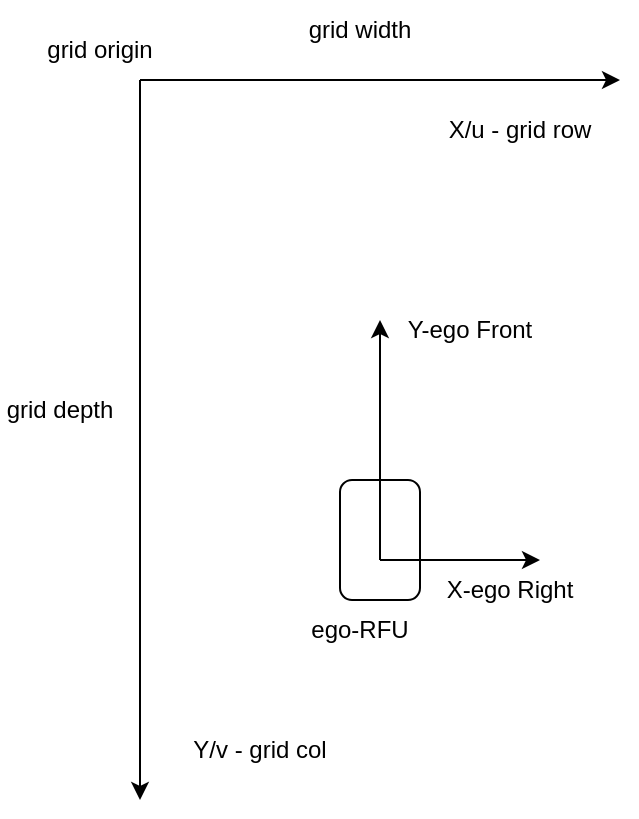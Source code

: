 <mxfile version="20.0.4" type="github">
  <diagram id="tTY7RA5evHDb74brkY2n" name="Page-1">
    <mxGraphModel dx="1361" dy="807" grid="1" gridSize="10" guides="1" tooltips="1" connect="1" arrows="1" fold="1" page="1" pageScale="1" pageWidth="850" pageHeight="1100" math="0" shadow="0">
      <root>
        <mxCell id="0" />
        <mxCell id="1" parent="0" />
        <mxCell id="ZSRKVWxi7g-PEF5PDKE1-8" value="" style="rounded=1;whiteSpace=wrap;html=1;" vertex="1" parent="1">
          <mxGeometry x="380" y="400" width="40" height="60" as="geometry" />
        </mxCell>
        <mxCell id="ZSRKVWxi7g-PEF5PDKE1-1" value="" style="endArrow=classic;html=1;rounded=0;" edge="1" parent="1">
          <mxGeometry width="50" height="50" relative="1" as="geometry">
            <mxPoint x="400" y="440" as="sourcePoint" />
            <mxPoint x="480" y="440" as="targetPoint" />
          </mxGeometry>
        </mxCell>
        <mxCell id="ZSRKVWxi7g-PEF5PDKE1-2" value="" style="endArrow=classic;html=1;rounded=0;" edge="1" parent="1">
          <mxGeometry width="50" height="50" relative="1" as="geometry">
            <mxPoint x="400" y="440" as="sourcePoint" />
            <mxPoint x="400" y="320" as="targetPoint" />
          </mxGeometry>
        </mxCell>
        <mxCell id="ZSRKVWxi7g-PEF5PDKE1-3" value="" style="endArrow=classic;html=1;rounded=0;" edge="1" parent="1">
          <mxGeometry width="50" height="50" relative="1" as="geometry">
            <mxPoint x="280" y="200" as="sourcePoint" />
            <mxPoint x="520" y="200" as="targetPoint" />
          </mxGeometry>
        </mxCell>
        <mxCell id="ZSRKVWxi7g-PEF5PDKE1-4" value="" style="endArrow=classic;html=1;rounded=0;" edge="1" parent="1">
          <mxGeometry width="50" height="50" relative="1" as="geometry">
            <mxPoint x="280" y="200" as="sourcePoint" />
            <mxPoint x="280" y="560" as="targetPoint" />
          </mxGeometry>
        </mxCell>
        <mxCell id="ZSRKVWxi7g-PEF5PDKE1-6" value="X-ego Right" style="text;html=1;strokeColor=none;fillColor=none;align=center;verticalAlign=middle;whiteSpace=wrap;rounded=0;" vertex="1" parent="1">
          <mxGeometry x="410" y="440" width="110" height="30" as="geometry" />
        </mxCell>
        <mxCell id="ZSRKVWxi7g-PEF5PDKE1-7" value="Y-ego Front" style="text;html=1;strokeColor=none;fillColor=none;align=center;verticalAlign=middle;whiteSpace=wrap;rounded=0;" vertex="1" parent="1">
          <mxGeometry x="390" y="310" width="110" height="30" as="geometry" />
        </mxCell>
        <mxCell id="ZSRKVWxi7g-PEF5PDKE1-9" value="X/u - grid row" style="text;html=1;strokeColor=none;fillColor=none;align=center;verticalAlign=middle;whiteSpace=wrap;rounded=0;" vertex="1" parent="1">
          <mxGeometry x="420" y="210" width="100" height="30" as="geometry" />
        </mxCell>
        <mxCell id="ZSRKVWxi7g-PEF5PDKE1-10" value="Y/v - grid col" style="text;html=1;strokeColor=none;fillColor=none;align=center;verticalAlign=middle;whiteSpace=wrap;rounded=0;" vertex="1" parent="1">
          <mxGeometry x="290" y="520" width="100" height="30" as="geometry" />
        </mxCell>
        <mxCell id="ZSRKVWxi7g-PEF5PDKE1-11" value="ego-RFU" style="text;html=1;strokeColor=none;fillColor=none;align=center;verticalAlign=middle;whiteSpace=wrap;rounded=0;" vertex="1" parent="1">
          <mxGeometry x="360" y="460" width="60" height="30" as="geometry" />
        </mxCell>
        <mxCell id="ZSRKVWxi7g-PEF5PDKE1-12" value="grid width" style="text;html=1;strokeColor=none;fillColor=none;align=center;verticalAlign=middle;whiteSpace=wrap;rounded=0;" vertex="1" parent="1">
          <mxGeometry x="360" y="160" width="60" height="30" as="geometry" />
        </mxCell>
        <mxCell id="ZSRKVWxi7g-PEF5PDKE1-13" value="grid depth" style="text;html=1;strokeColor=none;fillColor=none;align=center;verticalAlign=middle;whiteSpace=wrap;rounded=0;" vertex="1" parent="1">
          <mxGeometry x="210" y="350" width="60" height="30" as="geometry" />
        </mxCell>
        <mxCell id="ZSRKVWxi7g-PEF5PDKE1-14" value="grid origin" style="text;html=1;strokeColor=none;fillColor=none;align=center;verticalAlign=middle;whiteSpace=wrap;rounded=0;" vertex="1" parent="1">
          <mxGeometry x="230" y="170" width="60" height="30" as="geometry" />
        </mxCell>
      </root>
    </mxGraphModel>
  </diagram>
</mxfile>
